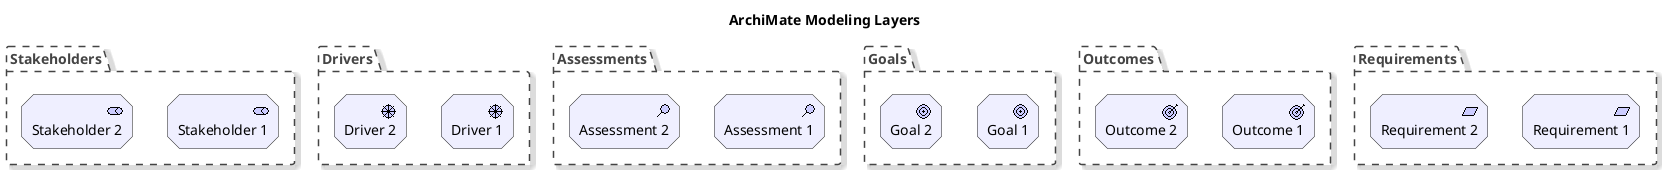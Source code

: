 @startuml
!include <archimate/Archimate>
sprite $stakeholder jar:archimate/motivation-stakeholder
sprite $capability jar:archimate/strategy-capability
sprite $product jar:archimate/business-product

title ArchiMate Modeling Layers

Grouping(Stakeholders, "Stakeholders") {
    Motivation_Stakeholder(Stakeholder1, "Stakeholder 1")
    Motivation_Stakeholder(Stakeholder2, "Stakeholder 2")
}

Grouping(Drivers, "Drivers") {
    Motivation_Driver(Driver1, "Driver 1")
    Motivation_Driver(Driver2, "Driver 2")
}

Grouping(Assessments, "Assessments") {
    Motivation_Assessment(Assessment1, "Assessment 1")
    Motivation_Assessment(Assessment2, "Assessment 2")
}

Grouping(Goals, "Goals") {
    Motivation_Goal(Goal1, "Goal 1")
    Motivation_Goal(Goal2, "Goal 2")
}

Grouping(Outcomes, "Outcomes") {
    Motivation_Outcome(Outcome1, "Outcome 1")
    Motivation_Outcome(Outcome2, "Outcome 2")
}

Grouping(Requirements, "Requirements") {
    Motivation_Requirement(Requirement1, "Requirement 1")
    Motivation_Requirement(Requirement2, "Requirement 2")
}

@enduml